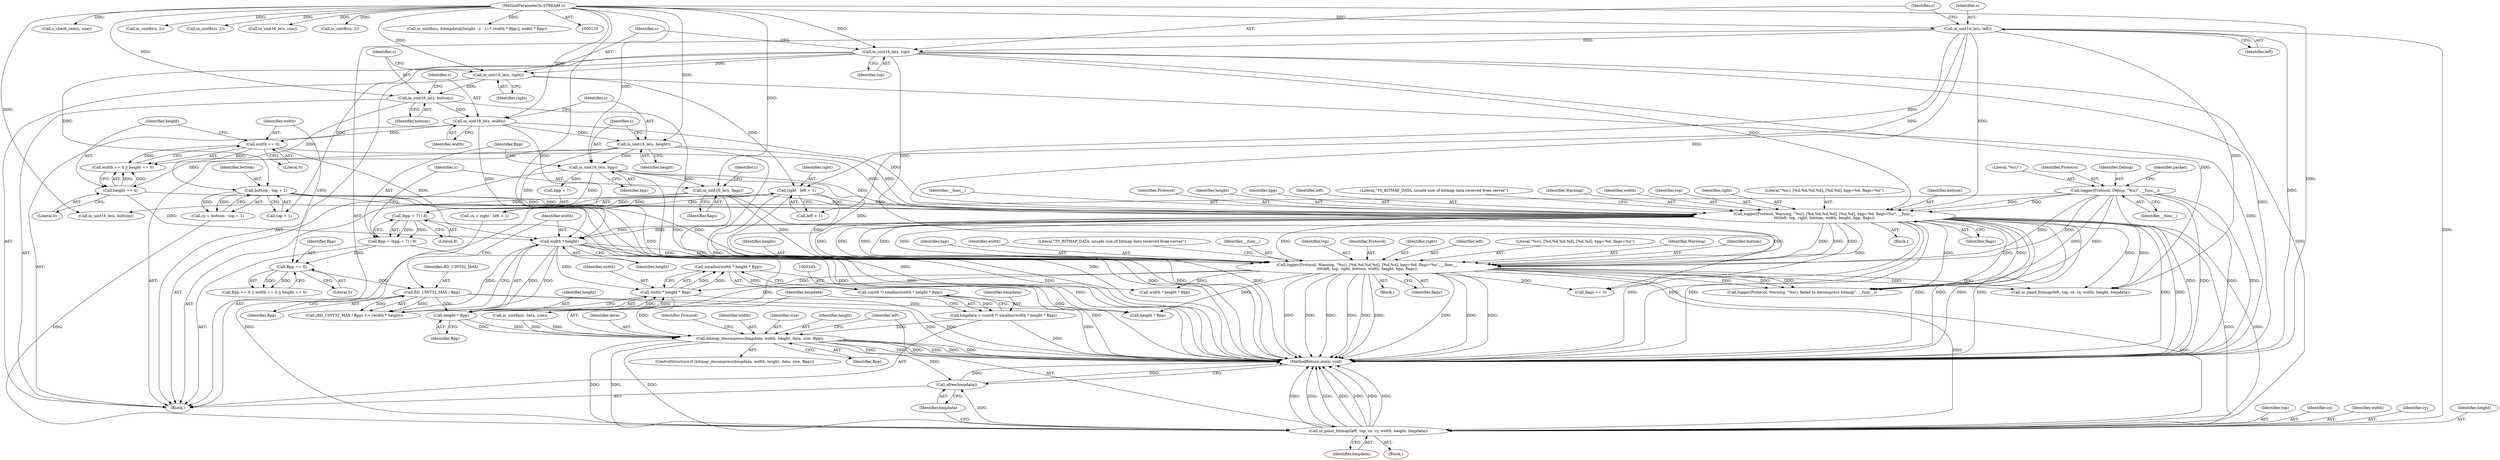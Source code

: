 digraph "0_rdesktop_4dca546d04321a610c1835010b5dad85163b65e1_7@API" {
"1000346" [label="(Call,xmalloc(width * height * Bpp))"];
"1000347" [label="(Call,width * height * Bpp)"];
"1000231" [label="(Call,width * height)"];
"1000160" [label="(Call,in_uint16_le(s, width))"];
"1000157" [label="(Call,in_uint16_le(s, bottom))"];
"1000154" [label="(Call,in_uint16_le(s, right))"];
"1000151" [label="(Call,in_uint16_le(s, top))"];
"1000148" [label="(Call,in_uint16_le(s, left))"];
"1000121" [label="(MethodParameterIn,STREAM s)"];
"1000209" [label="(Call,logger(Protocol, Warning, \"%s(), [%d,%d,%d,%d], [%d,%d], bpp=%d, flags=%x\", __func__,\n\t\t\t\tleft, top, right, bottom, width, height, bpp, flags))"];
"1000138" [label="(Call,logger(Protocol, Debug, \"%s()\", __func__))"];
"1000184" [label="(Call,right - left + 1)"];
"1000191" [label="(Call,bottom - top + 1)"];
"1000202" [label="(Call,width == 0)"];
"1000205" [label="(Call,height == 0)"];
"1000163" [label="(Call,in_uint16_le(s, height))"];
"1000166" [label="(Call,in_uint16_le(s, bpp))"];
"1000176" [label="(Call,in_uint16_le(s, flags))"];
"1000235" [label="(Call,logger(Protocol, Warning, \"%s(), [%d,%d,%d,%d], [%d,%d], bpp=%d, flags=%x\", __func__,\n\t\t\t\tleft, top, right, bottom, width, height, bpp, flags))"];
"1000349" [label="(Call,height * Bpp)"];
"1000228" [label="(Call,RD_UINT32_MAX / Bpp)"];
"1000198" [label="(Call,Bpp == 0)"];
"1000169" [label="(Call,Bpp = (bpp + 7) / 8)"];
"1000171" [label="(Call,(bpp + 7) / 8)"];
"1000344" [label="(Call,(uint8 *) xmalloc(width * height * Bpp))"];
"1000342" [label="(Call,bmpdata = (uint8 *) xmalloc(width * height * Bpp))"];
"1000353" [label="(Call,bitmap_decompress(bmpdata, width, height, data, size, Bpp))"];
"1000361" [label="(Call,ui_paint_bitmap(left, top, cx, cy, width, height, bmpdata))"];
"1000376" [label="(Call,xfree(bmpdata))"];
"1000246" [label="(Identifier,bpp)"];
"1000244" [label="(Identifier,width)"];
"1000175" [label="(Literal,8)"];
"1000249" [label="(Literal,\"TS_BITMAP_DATA, unsafe size of bitmap data received from server\")"];
"1000354" [label="(Identifier,bmpdata)"];
"1000228" [label="(Call,RD_UINT32_MAX / Bpp)"];
"1000180" [label="(Identifier,s)"];
"1000142" [label="(Identifier,__func__)"];
"1000363" [label="(Identifier,top)"];
"1000140" [label="(Identifier,Debug)"];
"1000153" [label="(Identifier,top)"];
"1000330" [label="(Call,s_check_rem(s, size))"];
"1000235" [label="(Call,logger(Protocol, Warning, \"%s(), [%d,%d,%d,%d], [%d,%d], bpp=%d, flags=%x\", __func__,\n\t\t\t\tleft, top, right, bottom, width, height, bpp, flags))"];
"1000155" [label="(Identifier,s)"];
"1000177" [label="(Identifier,s)"];
"1000150" [label="(Identifier,left)"];
"1000216" [label="(Identifier,right)"];
"1000192" [label="(Identifier,bottom)"];
"1000239" [label="(Identifier,__func__)"];
"1000351" [label="(Identifier,Bpp)"];
"1000169" [label="(Call,Bpp = (bpp + 7) / 8)"];
"1000198" [label="(Call,Bpp == 0)"];
"1000378" [label="(MethodReturn,static void)"];
"1000145" [label="(Identifier,packet)"];
"1000342" [label="(Call,bmpdata = (uint8 *) xmalloc(width * height * Bpp))"];
"1000193" [label="(Call,top + 1)"];
"1000189" [label="(Call,cy = bottom - top + 1)"];
"1000364" [label="(Identifier,cx)"];
"1000368" [label="(Identifier,bmpdata)"];
"1000241" [label="(Identifier,top)"];
"1000212" [label="(Literal,\"%s(), [%d,%d,%d,%d], [%d,%d], bpp=%d, flags=%x\")"];
"1000236" [label="(Identifier,Protocol)"];
"1000217" [label="(Identifier,bottom)"];
"1000166" [label="(Call,in_uint16_le(s, bpp))"];
"1000121" [label="(MethodParameterIn,STREAM s)"];
"1000213" [label="(Identifier,__func__)"];
"1000182" [label="(Call,cx = right - left + 1)"];
"1000210" [label="(Identifier,Protocol)"];
"1000350" [label="(Identifier,height)"];
"1000344" [label="(Call,(uint8 *) xmalloc(width * height * Bpp))"];
"1000141" [label="(Literal,\"%s()\")"];
"1000162" [label="(Identifier,width)"];
"1000156" [label="(Identifier,right)"];
"1000242" [label="(Identifier,right)"];
"1000163" [label="(Call,in_uint16_le(s, height))"];
"1000265" [label="(Call,height * Bpp)"];
"1000325" [label="(Call,in_uint8s(s, 2))"];
"1000203" [label="(Identifier,width)"];
"1000346" [label="(Call,xmalloc(width * height * Bpp))"];
"1000176" [label="(Call,in_uint16_le(s, flags))"];
"1000233" [label="(Identifier,height)"];
"1000219" [label="(Identifier,height)"];
"1000232" [label="(Identifier,width)"];
"1000209" [label="(Call,logger(Protocol, Warning, \"%s(), [%d,%d,%d,%d], [%d,%d], bpp=%d, flags=%x\", __func__,\n\t\t\t\tleft, top, right, bottom, width, height, bpp, flags))"];
"1000240" [label="(Identifier,left)"];
"1000185" [label="(Identifier,right)"];
"1000229" [label="(Identifier,RD_UINT32_MAX)"];
"1000366" [label="(Identifier,width)"];
"1000220" [label="(Identifier,bpp)"];
"1000376" [label="(Call,xfree(bmpdata))"];
"1000152" [label="(Identifier,s)"];
"1000207" [label="(Literal,0)"];
"1000238" [label="(Literal,\"%s(), [%d,%d,%d,%d], [%d,%d], bpp=%d, flags=%x\")"];
"1000199" [label="(Identifier,Bpp)"];
"1000263" [label="(Call,width * height * Bpp)"];
"1000158" [label="(Identifier,s)"];
"1000214" [label="(Identifier,left)"];
"1000204" [label="(Literal,0)"];
"1000295" [label="(Call,ui_paint_bitmap(left, top, cx, cy, width, height, bmpdata))"];
"1000234" [label="(Block,)"];
"1000191" [label="(Call,bottom - top + 1)"];
"1000171" [label="(Call,(bpp + 7) / 8)"];
"1000352" [label="(ControlStructure,if (bitmap_decompress(bmpdata, width, height, data, size, Bpp)))"];
"1000365" [label="(Identifier,cy)"];
"1000154" [label="(Call,in_uint16_le(s, right))"];
"1000362" [label="(Identifier,left)"];
"1000138" [label="(Call,logger(Protocol, Debug, \"%s()\", __func__))"];
"1000237" [label="(Identifier,Warning)"];
"1000353" [label="(Call,bitmap_decompress(bmpdata, width, height, data, size, Bpp))"];
"1000170" [label="(Identifier,Bpp)"];
"1000253" [label="(Call,flags == 0)"];
"1000223" [label="(Literal,\"TS_BITMAP_DATA, unsafe size of bitmap data received from server\")"];
"1000151" [label="(Call,in_uint16_le(s, top))"];
"1000206" [label="(Identifier,height)"];
"1000164" [label="(Identifier,s)"];
"1000347" [label="(Call,width * height * Bpp)"];
"1000349" [label="(Call,height * Bpp)"];
"1000356" [label="(Identifier,height)"];
"1000357" [label="(Identifier,data)"];
"1000165" [label="(Identifier,height)"];
"1000202" [label="(Call,width == 0)"];
"1000211" [label="(Identifier,Warning)"];
"1000197" [label="(Call,Bpp == 0 || width == 0 || height == 0)"];
"1000149" [label="(Identifier,s)"];
"1000371" [label="(Call,logger(Protocol, Warning, \"%s(), failed to decompress bitmap\", __func__))"];
"1000367" [label="(Identifier,height)"];
"1000122" [label="(Block,)"];
"1000231" [label="(Call,width * height)"];
"1000167" [label="(Identifier,s)"];
"1000360" [label="(Block,)"];
"1000148" [label="(Call,in_uint16_le(s, left))"];
"1000338" [label="(Call,in_uint8p(s, data, size))"];
"1000243" [label="(Identifier,bottom)"];
"1000361" [label="(Call,ui_paint_bitmap(left, top, cx, cy, width, height, bmpdata))"];
"1000372" [label="(Identifier,Protocol)"];
"1000157" [label="(Call,in_uint16_le(s, bottom))"];
"1000200" [label="(Literal,0)"];
"1000348" [label="(Identifier,width)"];
"1000316" [label="(Call,in_uint8s(s, 2))"];
"1000168" [label="(Identifier,bpp)"];
"1000227" [label="(Call,(RD_UINT32_MAX / Bpp) <= (width * height))"];
"1000186" [label="(Call,left + 1)"];
"1000319" [label="(Call,in_uint16_le(s, size))"];
"1000161" [label="(Identifier,s)"];
"1000359" [label="(Identifier,Bpp)"];
"1000160" [label="(Call,in_uint16_le(s, width))"];
"1000355" [label="(Identifier,width)"];
"1000377" [label="(Identifier,bmpdata)"];
"1000221" [label="(Identifier,flags)"];
"1000230" [label="(Identifier,Bpp)"];
"1000184" [label="(Call,right - left + 1)"];
"1000201" [label="(Call,width == 0 || height == 0)"];
"1000178" [label="(Identifier,flags)"];
"1000139" [label="(Identifier,Protocol)"];
"1000247" [label="(Identifier,flags)"];
"1000322" [label="(Call,in_uint8s(s, 2))"];
"1000278" [label="(Call,in_uint8a(s, &bmpdata[(height - y - 1) * (width * Bpp)], width * Bpp))"];
"1000159" [label="(Identifier,bottom)"];
"1000245" [label="(Identifier,height)"];
"1000343" [label="(Identifier,bmpdata)"];
"1000208" [label="(Block,)"];
"1000218" [label="(Identifier,width)"];
"1000179" [label="(Call,in_uint16_le(s, bufsize))"];
"1000205" [label="(Call,height == 0)"];
"1000172" [label="(Call,bpp + 7)"];
"1000358" [label="(Identifier,size)"];
"1000215" [label="(Identifier,top)"];
"1000346" -> "1000344"  [label="AST: "];
"1000346" -> "1000347"  [label="CFG: "];
"1000347" -> "1000346"  [label="AST: "];
"1000344" -> "1000346"  [label="CFG: "];
"1000346" -> "1000378"  [label="DDG: "];
"1000346" -> "1000344"  [label="DDG: "];
"1000347" -> "1000346"  [label="DDG: "];
"1000347" -> "1000346"  [label="DDG: "];
"1000347" -> "1000349"  [label="CFG: "];
"1000348" -> "1000347"  [label="AST: "];
"1000349" -> "1000347"  [label="AST: "];
"1000347" -> "1000378"  [label="DDG: "];
"1000231" -> "1000347"  [label="DDG: "];
"1000235" -> "1000347"  [label="DDG: "];
"1000349" -> "1000347"  [label="DDG: "];
"1000349" -> "1000347"  [label="DDG: "];
"1000347" -> "1000353"  [label="DDG: "];
"1000231" -> "1000227"  [label="AST: "];
"1000231" -> "1000233"  [label="CFG: "];
"1000232" -> "1000231"  [label="AST: "];
"1000233" -> "1000231"  [label="AST: "];
"1000227" -> "1000231"  [label="CFG: "];
"1000231" -> "1000227"  [label="DDG: "];
"1000231" -> "1000227"  [label="DDG: "];
"1000160" -> "1000231"  [label="DDG: "];
"1000209" -> "1000231"  [label="DDG: "];
"1000209" -> "1000231"  [label="DDG: "];
"1000202" -> "1000231"  [label="DDG: "];
"1000205" -> "1000231"  [label="DDG: "];
"1000163" -> "1000231"  [label="DDG: "];
"1000231" -> "1000235"  [label="DDG: "];
"1000231" -> "1000235"  [label="DDG: "];
"1000231" -> "1000263"  [label="DDG: "];
"1000231" -> "1000265"  [label="DDG: "];
"1000231" -> "1000349"  [label="DDG: "];
"1000160" -> "1000122"  [label="AST: "];
"1000160" -> "1000162"  [label="CFG: "];
"1000161" -> "1000160"  [label="AST: "];
"1000162" -> "1000160"  [label="AST: "];
"1000164" -> "1000160"  [label="CFG: "];
"1000160" -> "1000378"  [label="DDG: "];
"1000157" -> "1000160"  [label="DDG: "];
"1000121" -> "1000160"  [label="DDG: "];
"1000160" -> "1000163"  [label="DDG: "];
"1000160" -> "1000202"  [label="DDG: "];
"1000160" -> "1000209"  [label="DDG: "];
"1000157" -> "1000122"  [label="AST: "];
"1000157" -> "1000159"  [label="CFG: "];
"1000158" -> "1000157"  [label="AST: "];
"1000159" -> "1000157"  [label="AST: "];
"1000161" -> "1000157"  [label="CFG: "];
"1000157" -> "1000378"  [label="DDG: "];
"1000154" -> "1000157"  [label="DDG: "];
"1000121" -> "1000157"  [label="DDG: "];
"1000157" -> "1000191"  [label="DDG: "];
"1000154" -> "1000122"  [label="AST: "];
"1000154" -> "1000156"  [label="CFG: "];
"1000155" -> "1000154"  [label="AST: "];
"1000156" -> "1000154"  [label="AST: "];
"1000158" -> "1000154"  [label="CFG: "];
"1000154" -> "1000378"  [label="DDG: "];
"1000151" -> "1000154"  [label="DDG: "];
"1000121" -> "1000154"  [label="DDG: "];
"1000154" -> "1000184"  [label="DDG: "];
"1000151" -> "1000122"  [label="AST: "];
"1000151" -> "1000153"  [label="CFG: "];
"1000152" -> "1000151"  [label="AST: "];
"1000153" -> "1000151"  [label="AST: "];
"1000155" -> "1000151"  [label="CFG: "];
"1000151" -> "1000378"  [label="DDG: "];
"1000148" -> "1000151"  [label="DDG: "];
"1000121" -> "1000151"  [label="DDG: "];
"1000151" -> "1000191"  [label="DDG: "];
"1000151" -> "1000193"  [label="DDG: "];
"1000151" -> "1000209"  [label="DDG: "];
"1000151" -> "1000235"  [label="DDG: "];
"1000151" -> "1000295"  [label="DDG: "];
"1000151" -> "1000361"  [label="DDG: "];
"1000148" -> "1000122"  [label="AST: "];
"1000148" -> "1000150"  [label="CFG: "];
"1000149" -> "1000148"  [label="AST: "];
"1000150" -> "1000148"  [label="AST: "];
"1000152" -> "1000148"  [label="CFG: "];
"1000148" -> "1000378"  [label="DDG: "];
"1000121" -> "1000148"  [label="DDG: "];
"1000148" -> "1000184"  [label="DDG: "];
"1000148" -> "1000186"  [label="DDG: "];
"1000148" -> "1000209"  [label="DDG: "];
"1000148" -> "1000235"  [label="DDG: "];
"1000148" -> "1000295"  [label="DDG: "];
"1000148" -> "1000361"  [label="DDG: "];
"1000121" -> "1000120"  [label="AST: "];
"1000121" -> "1000378"  [label="DDG: "];
"1000121" -> "1000163"  [label="DDG: "];
"1000121" -> "1000166"  [label="DDG: "];
"1000121" -> "1000176"  [label="DDG: "];
"1000121" -> "1000179"  [label="DDG: "];
"1000121" -> "1000278"  [label="DDG: "];
"1000121" -> "1000316"  [label="DDG: "];
"1000121" -> "1000319"  [label="DDG: "];
"1000121" -> "1000322"  [label="DDG: "];
"1000121" -> "1000325"  [label="DDG: "];
"1000121" -> "1000330"  [label="DDG: "];
"1000121" -> "1000338"  [label="DDG: "];
"1000209" -> "1000208"  [label="AST: "];
"1000209" -> "1000221"  [label="CFG: "];
"1000210" -> "1000209"  [label="AST: "];
"1000211" -> "1000209"  [label="AST: "];
"1000212" -> "1000209"  [label="AST: "];
"1000213" -> "1000209"  [label="AST: "];
"1000214" -> "1000209"  [label="AST: "];
"1000215" -> "1000209"  [label="AST: "];
"1000216" -> "1000209"  [label="AST: "];
"1000217" -> "1000209"  [label="AST: "];
"1000218" -> "1000209"  [label="AST: "];
"1000219" -> "1000209"  [label="AST: "];
"1000220" -> "1000209"  [label="AST: "];
"1000221" -> "1000209"  [label="AST: "];
"1000223" -> "1000209"  [label="CFG: "];
"1000209" -> "1000378"  [label="DDG: "];
"1000209" -> "1000378"  [label="DDG: "];
"1000209" -> "1000378"  [label="DDG: "];
"1000209" -> "1000378"  [label="DDG: "];
"1000209" -> "1000378"  [label="DDG: "];
"1000209" -> "1000378"  [label="DDG: "];
"1000209" -> "1000378"  [label="DDG: "];
"1000209" -> "1000378"  [label="DDG: "];
"1000209" -> "1000378"  [label="DDG: "];
"1000138" -> "1000209"  [label="DDG: "];
"1000138" -> "1000209"  [label="DDG: "];
"1000184" -> "1000209"  [label="DDG: "];
"1000191" -> "1000209"  [label="DDG: "];
"1000202" -> "1000209"  [label="DDG: "];
"1000205" -> "1000209"  [label="DDG: "];
"1000163" -> "1000209"  [label="DDG: "];
"1000166" -> "1000209"  [label="DDG: "];
"1000176" -> "1000209"  [label="DDG: "];
"1000209" -> "1000235"  [label="DDG: "];
"1000209" -> "1000235"  [label="DDG: "];
"1000209" -> "1000235"  [label="DDG: "];
"1000209" -> "1000235"  [label="DDG: "];
"1000209" -> "1000235"  [label="DDG: "];
"1000209" -> "1000235"  [label="DDG: "];
"1000209" -> "1000235"  [label="DDG: "];
"1000209" -> "1000235"  [label="DDG: "];
"1000209" -> "1000235"  [label="DDG: "];
"1000209" -> "1000253"  [label="DDG: "];
"1000209" -> "1000295"  [label="DDG: "];
"1000209" -> "1000295"  [label="DDG: "];
"1000209" -> "1000361"  [label="DDG: "];
"1000209" -> "1000361"  [label="DDG: "];
"1000209" -> "1000371"  [label="DDG: "];
"1000209" -> "1000371"  [label="DDG: "];
"1000209" -> "1000371"  [label="DDG: "];
"1000138" -> "1000122"  [label="AST: "];
"1000138" -> "1000142"  [label="CFG: "];
"1000139" -> "1000138"  [label="AST: "];
"1000140" -> "1000138"  [label="AST: "];
"1000141" -> "1000138"  [label="AST: "];
"1000142" -> "1000138"  [label="AST: "];
"1000145" -> "1000138"  [label="CFG: "];
"1000138" -> "1000378"  [label="DDG: "];
"1000138" -> "1000378"  [label="DDG: "];
"1000138" -> "1000378"  [label="DDG: "];
"1000138" -> "1000378"  [label="DDG: "];
"1000138" -> "1000235"  [label="DDG: "];
"1000138" -> "1000235"  [label="DDG: "];
"1000138" -> "1000371"  [label="DDG: "];
"1000138" -> "1000371"  [label="DDG: "];
"1000184" -> "1000182"  [label="AST: "];
"1000184" -> "1000186"  [label="CFG: "];
"1000185" -> "1000184"  [label="AST: "];
"1000186" -> "1000184"  [label="AST: "];
"1000182" -> "1000184"  [label="CFG: "];
"1000184" -> "1000378"  [label="DDG: "];
"1000184" -> "1000378"  [label="DDG: "];
"1000184" -> "1000182"  [label="DDG: "];
"1000184" -> "1000182"  [label="DDG: "];
"1000184" -> "1000235"  [label="DDG: "];
"1000191" -> "1000189"  [label="AST: "];
"1000191" -> "1000193"  [label="CFG: "];
"1000192" -> "1000191"  [label="AST: "];
"1000193" -> "1000191"  [label="AST: "];
"1000189" -> "1000191"  [label="CFG: "];
"1000191" -> "1000378"  [label="DDG: "];
"1000191" -> "1000378"  [label="DDG: "];
"1000191" -> "1000189"  [label="DDG: "];
"1000191" -> "1000189"  [label="DDG: "];
"1000191" -> "1000235"  [label="DDG: "];
"1000202" -> "1000201"  [label="AST: "];
"1000202" -> "1000204"  [label="CFG: "];
"1000203" -> "1000202"  [label="AST: "];
"1000204" -> "1000202"  [label="AST: "];
"1000206" -> "1000202"  [label="CFG: "];
"1000201" -> "1000202"  [label="CFG: "];
"1000202" -> "1000201"  [label="DDG: "];
"1000202" -> "1000201"  [label="DDG: "];
"1000205" -> "1000201"  [label="AST: "];
"1000205" -> "1000207"  [label="CFG: "];
"1000206" -> "1000205"  [label="AST: "];
"1000207" -> "1000205"  [label="AST: "];
"1000201" -> "1000205"  [label="CFG: "];
"1000205" -> "1000201"  [label="DDG: "];
"1000205" -> "1000201"  [label="DDG: "];
"1000163" -> "1000205"  [label="DDG: "];
"1000163" -> "1000122"  [label="AST: "];
"1000163" -> "1000165"  [label="CFG: "];
"1000164" -> "1000163"  [label="AST: "];
"1000165" -> "1000163"  [label="AST: "];
"1000167" -> "1000163"  [label="CFG: "];
"1000163" -> "1000378"  [label="DDG: "];
"1000163" -> "1000166"  [label="DDG: "];
"1000166" -> "1000122"  [label="AST: "];
"1000166" -> "1000168"  [label="CFG: "];
"1000167" -> "1000166"  [label="AST: "];
"1000168" -> "1000166"  [label="AST: "];
"1000170" -> "1000166"  [label="CFG: "];
"1000166" -> "1000378"  [label="DDG: "];
"1000166" -> "1000171"  [label="DDG: "];
"1000166" -> "1000172"  [label="DDG: "];
"1000166" -> "1000176"  [label="DDG: "];
"1000166" -> "1000235"  [label="DDG: "];
"1000176" -> "1000122"  [label="AST: "];
"1000176" -> "1000178"  [label="CFG: "];
"1000177" -> "1000176"  [label="AST: "];
"1000178" -> "1000176"  [label="AST: "];
"1000180" -> "1000176"  [label="CFG: "];
"1000176" -> "1000378"  [label="DDG: "];
"1000176" -> "1000179"  [label="DDG: "];
"1000176" -> "1000235"  [label="DDG: "];
"1000176" -> "1000253"  [label="DDG: "];
"1000235" -> "1000234"  [label="AST: "];
"1000235" -> "1000247"  [label="CFG: "];
"1000236" -> "1000235"  [label="AST: "];
"1000237" -> "1000235"  [label="AST: "];
"1000238" -> "1000235"  [label="AST: "];
"1000239" -> "1000235"  [label="AST: "];
"1000240" -> "1000235"  [label="AST: "];
"1000241" -> "1000235"  [label="AST: "];
"1000242" -> "1000235"  [label="AST: "];
"1000243" -> "1000235"  [label="AST: "];
"1000244" -> "1000235"  [label="AST: "];
"1000245" -> "1000235"  [label="AST: "];
"1000246" -> "1000235"  [label="AST: "];
"1000247" -> "1000235"  [label="AST: "];
"1000249" -> "1000235"  [label="CFG: "];
"1000235" -> "1000378"  [label="DDG: "];
"1000235" -> "1000378"  [label="DDG: "];
"1000235" -> "1000378"  [label="DDG: "];
"1000235" -> "1000378"  [label="DDG: "];
"1000235" -> "1000378"  [label="DDG: "];
"1000235" -> "1000378"  [label="DDG: "];
"1000235" -> "1000378"  [label="DDG: "];
"1000235" -> "1000378"  [label="DDG: "];
"1000235" -> "1000378"  [label="DDG: "];
"1000235" -> "1000253"  [label="DDG: "];
"1000235" -> "1000263"  [label="DDG: "];
"1000235" -> "1000265"  [label="DDG: "];
"1000235" -> "1000295"  [label="DDG: "];
"1000235" -> "1000295"  [label="DDG: "];
"1000235" -> "1000349"  [label="DDG: "];
"1000235" -> "1000361"  [label="DDG: "];
"1000235" -> "1000361"  [label="DDG: "];
"1000235" -> "1000371"  [label="DDG: "];
"1000235" -> "1000371"  [label="DDG: "];
"1000235" -> "1000371"  [label="DDG: "];
"1000349" -> "1000351"  [label="CFG: "];
"1000350" -> "1000349"  [label="AST: "];
"1000351" -> "1000349"  [label="AST: "];
"1000228" -> "1000349"  [label="DDG: "];
"1000349" -> "1000353"  [label="DDG: "];
"1000349" -> "1000353"  [label="DDG: "];
"1000228" -> "1000227"  [label="AST: "];
"1000228" -> "1000230"  [label="CFG: "];
"1000229" -> "1000228"  [label="AST: "];
"1000230" -> "1000228"  [label="AST: "];
"1000232" -> "1000228"  [label="CFG: "];
"1000228" -> "1000378"  [label="DDG: "];
"1000228" -> "1000227"  [label="DDG: "];
"1000228" -> "1000227"  [label="DDG: "];
"1000198" -> "1000228"  [label="DDG: "];
"1000228" -> "1000265"  [label="DDG: "];
"1000198" -> "1000197"  [label="AST: "];
"1000198" -> "1000200"  [label="CFG: "];
"1000199" -> "1000198"  [label="AST: "];
"1000200" -> "1000198"  [label="AST: "];
"1000203" -> "1000198"  [label="CFG: "];
"1000197" -> "1000198"  [label="CFG: "];
"1000198" -> "1000197"  [label="DDG: "];
"1000198" -> "1000197"  [label="DDG: "];
"1000169" -> "1000198"  [label="DDG: "];
"1000169" -> "1000122"  [label="AST: "];
"1000169" -> "1000171"  [label="CFG: "];
"1000170" -> "1000169"  [label="AST: "];
"1000171" -> "1000169"  [label="AST: "];
"1000177" -> "1000169"  [label="CFG: "];
"1000169" -> "1000378"  [label="DDG: "];
"1000171" -> "1000169"  [label="DDG: "];
"1000171" -> "1000169"  [label="DDG: "];
"1000171" -> "1000175"  [label="CFG: "];
"1000172" -> "1000171"  [label="AST: "];
"1000175" -> "1000171"  [label="AST: "];
"1000171" -> "1000378"  [label="DDG: "];
"1000344" -> "1000342"  [label="AST: "];
"1000345" -> "1000344"  [label="AST: "];
"1000342" -> "1000344"  [label="CFG: "];
"1000344" -> "1000378"  [label="DDG: "];
"1000344" -> "1000342"  [label="DDG: "];
"1000342" -> "1000122"  [label="AST: "];
"1000343" -> "1000342"  [label="AST: "];
"1000354" -> "1000342"  [label="CFG: "];
"1000342" -> "1000378"  [label="DDG: "];
"1000342" -> "1000353"  [label="DDG: "];
"1000353" -> "1000352"  [label="AST: "];
"1000353" -> "1000359"  [label="CFG: "];
"1000354" -> "1000353"  [label="AST: "];
"1000355" -> "1000353"  [label="AST: "];
"1000356" -> "1000353"  [label="AST: "];
"1000357" -> "1000353"  [label="AST: "];
"1000358" -> "1000353"  [label="AST: "];
"1000359" -> "1000353"  [label="AST: "];
"1000362" -> "1000353"  [label="CFG: "];
"1000372" -> "1000353"  [label="CFG: "];
"1000353" -> "1000378"  [label="DDG: "];
"1000353" -> "1000378"  [label="DDG: "];
"1000353" -> "1000378"  [label="DDG: "];
"1000353" -> "1000378"  [label="DDG: "];
"1000353" -> "1000378"  [label="DDG: "];
"1000353" -> "1000378"  [label="DDG: "];
"1000338" -> "1000353"  [label="DDG: "];
"1000338" -> "1000353"  [label="DDG: "];
"1000353" -> "1000361"  [label="DDG: "];
"1000353" -> "1000361"  [label="DDG: "];
"1000353" -> "1000361"  [label="DDG: "];
"1000353" -> "1000376"  [label="DDG: "];
"1000361" -> "1000360"  [label="AST: "];
"1000361" -> "1000368"  [label="CFG: "];
"1000362" -> "1000361"  [label="AST: "];
"1000363" -> "1000361"  [label="AST: "];
"1000364" -> "1000361"  [label="AST: "];
"1000365" -> "1000361"  [label="AST: "];
"1000366" -> "1000361"  [label="AST: "];
"1000367" -> "1000361"  [label="AST: "];
"1000368" -> "1000361"  [label="AST: "];
"1000377" -> "1000361"  [label="CFG: "];
"1000361" -> "1000378"  [label="DDG: "];
"1000361" -> "1000378"  [label="DDG: "];
"1000361" -> "1000378"  [label="DDG: "];
"1000361" -> "1000378"  [label="DDG: "];
"1000361" -> "1000378"  [label="DDG: "];
"1000361" -> "1000378"  [label="DDG: "];
"1000361" -> "1000378"  [label="DDG: "];
"1000182" -> "1000361"  [label="DDG: "];
"1000189" -> "1000361"  [label="DDG: "];
"1000361" -> "1000376"  [label="DDG: "];
"1000376" -> "1000122"  [label="AST: "];
"1000376" -> "1000377"  [label="CFG: "];
"1000377" -> "1000376"  [label="AST: "];
"1000378" -> "1000376"  [label="CFG: "];
"1000376" -> "1000378"  [label="DDG: "];
"1000376" -> "1000378"  [label="DDG: "];
}
